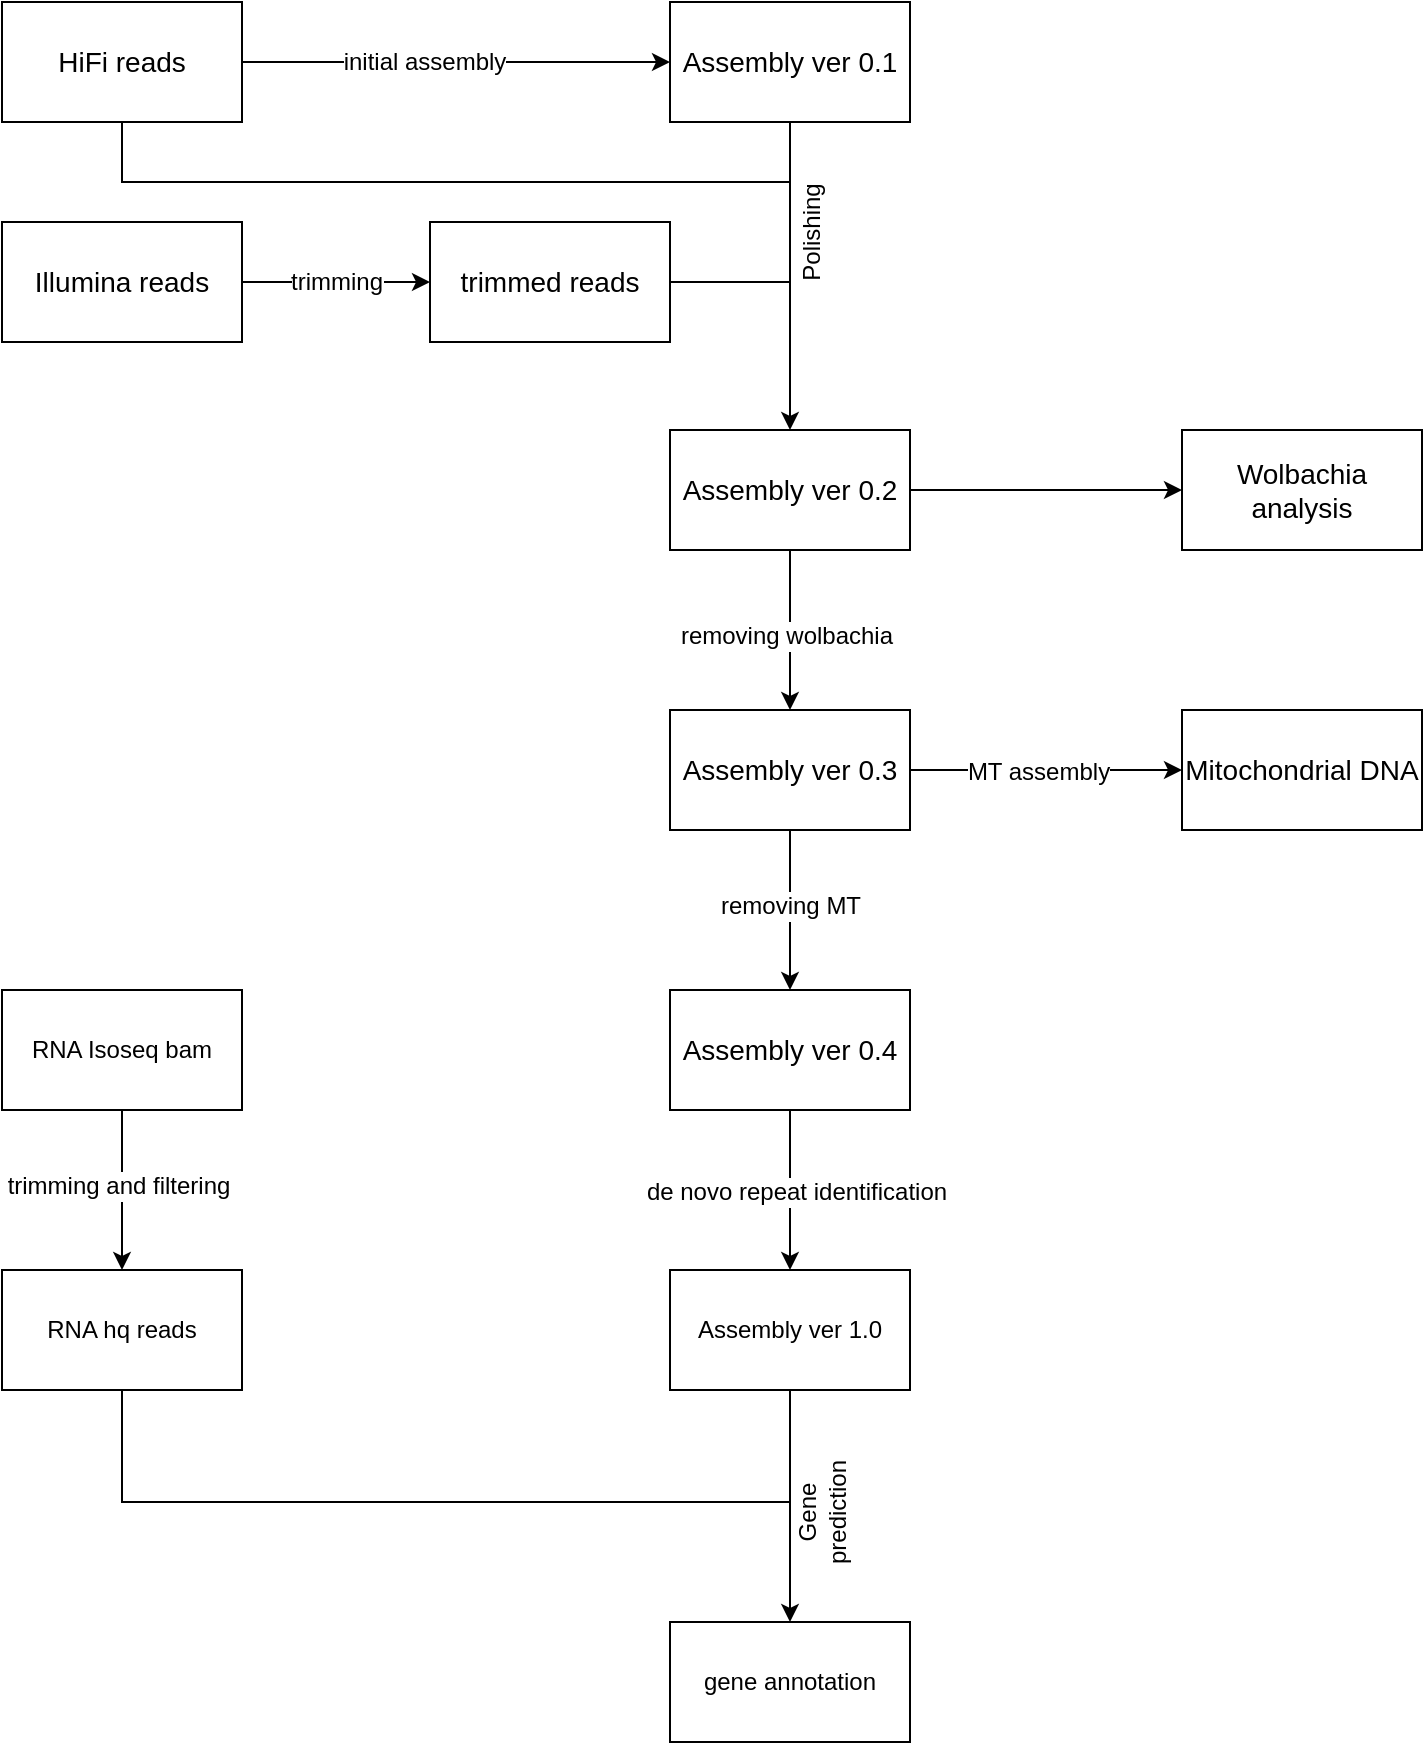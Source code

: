<mxfile version="26.0.2">
  <diagram name="Page-1" id="gDsGgm5JMp_cwnXG9jKR">
    <mxGraphModel dx="1434" dy="780" grid="1" gridSize="10" guides="1" tooltips="1" connect="1" arrows="1" fold="1" page="1" pageScale="1" pageWidth="827" pageHeight="1169" math="0" shadow="0">
      <root>
        <mxCell id="0" />
        <mxCell id="1" parent="0" />
        <mxCell id="dAxkez7uhT99_Kjwv05U-5" value="" style="edgeStyle=orthogonalEdgeStyle;rounded=0;orthogonalLoop=1;jettySize=auto;html=1;" edge="1" parent="1" source="dAxkez7uhT99_Kjwv05U-1" target="dAxkez7uhT99_Kjwv05U-4">
          <mxGeometry relative="1" as="geometry" />
        </mxCell>
        <mxCell id="dAxkez7uhT99_Kjwv05U-6" value="initial assembly" style="edgeLabel;html=1;align=center;verticalAlign=middle;resizable=0;points=[];fontSize=12;" vertex="1" connectable="0" parent="dAxkez7uhT99_Kjwv05U-5">
          <mxGeometry x="-0.15" relative="1" as="geometry">
            <mxPoint as="offset" />
          </mxGeometry>
        </mxCell>
        <mxCell id="dAxkez7uhT99_Kjwv05U-1" value="HiFi reads" style="rounded=0;whiteSpace=wrap;html=1;fontSize=14;" vertex="1" parent="1">
          <mxGeometry x="70" y="40" width="120" height="60" as="geometry" />
        </mxCell>
        <mxCell id="dAxkez7uhT99_Kjwv05U-8" value="" style="edgeStyle=orthogonalEdgeStyle;rounded=0;orthogonalLoop=1;jettySize=auto;html=1;" edge="1" parent="1" source="dAxkez7uhT99_Kjwv05U-2" target="dAxkez7uhT99_Kjwv05U-7">
          <mxGeometry relative="1" as="geometry" />
        </mxCell>
        <mxCell id="dAxkez7uhT99_Kjwv05U-10" value="trimming" style="edgeLabel;html=1;align=center;verticalAlign=middle;resizable=0;points=[];fontSize=12;" vertex="1" connectable="0" parent="dAxkez7uhT99_Kjwv05U-8">
          <mxGeometry x="-0.1" y="2" relative="1" as="geometry">
            <mxPoint x="4" y="2" as="offset" />
          </mxGeometry>
        </mxCell>
        <mxCell id="dAxkez7uhT99_Kjwv05U-2" value="Illumina reads" style="rounded=0;whiteSpace=wrap;html=1;fontSize=14;" vertex="1" parent="1">
          <mxGeometry x="70" y="150" width="120" height="60" as="geometry" />
        </mxCell>
        <mxCell id="dAxkez7uhT99_Kjwv05U-34" value="" style="edgeStyle=orthogonalEdgeStyle;rounded=0;orthogonalLoop=1;jettySize=auto;html=1;" edge="1" parent="1" source="dAxkez7uhT99_Kjwv05U-3" target="dAxkez7uhT99_Kjwv05U-33">
          <mxGeometry relative="1" as="geometry" />
        </mxCell>
        <mxCell id="dAxkez7uhT99_Kjwv05U-35" value="trimming and filtering" style="edgeLabel;html=1;align=center;verticalAlign=middle;resizable=0;points=[];fontSize=12;" vertex="1" connectable="0" parent="dAxkez7uhT99_Kjwv05U-34">
          <mxGeometry x="-0.058" y="-2" relative="1" as="geometry">
            <mxPoint as="offset" />
          </mxGeometry>
        </mxCell>
        <mxCell id="dAxkez7uhT99_Kjwv05U-3" value="RNA Isoseq bam" style="rounded=0;whiteSpace=wrap;html=1;" vertex="1" parent="1">
          <mxGeometry x="70" y="534" width="120" height="60" as="geometry" />
        </mxCell>
        <mxCell id="dAxkez7uhT99_Kjwv05U-14" value="" style="edgeStyle=orthogonalEdgeStyle;rounded=0;orthogonalLoop=1;jettySize=auto;html=1;" edge="1" parent="1" source="dAxkez7uhT99_Kjwv05U-4" target="dAxkez7uhT99_Kjwv05U-13">
          <mxGeometry relative="1" as="geometry" />
        </mxCell>
        <mxCell id="dAxkez7uhT99_Kjwv05U-4" value="Assembly ver 0.1" style="rounded=0;whiteSpace=wrap;html=1;fontSize=14;" vertex="1" parent="1">
          <mxGeometry x="404" y="40" width="120" height="60" as="geometry" />
        </mxCell>
        <mxCell id="dAxkez7uhT99_Kjwv05U-7" value="trimmed reads" style="rounded=0;whiteSpace=wrap;html=1;fontSize=14;" vertex="1" parent="1">
          <mxGeometry x="284" y="150" width="120" height="60" as="geometry" />
        </mxCell>
        <mxCell id="dAxkez7uhT99_Kjwv05U-17" value="" style="edgeStyle=orthogonalEdgeStyle;rounded=0;orthogonalLoop=1;jettySize=auto;html=1;" edge="1" parent="1" source="dAxkez7uhT99_Kjwv05U-13" target="dAxkez7uhT99_Kjwv05U-16">
          <mxGeometry relative="1" as="geometry" />
        </mxCell>
        <mxCell id="dAxkez7uhT99_Kjwv05U-18" value="removing wolbachia" style="edgeLabel;html=1;align=center;verticalAlign=middle;resizable=0;points=[];fontSize=12;" vertex="1" connectable="0" parent="dAxkez7uhT99_Kjwv05U-17">
          <mxGeometry x="0.075" y="-2" relative="1" as="geometry">
            <mxPoint as="offset" />
          </mxGeometry>
        </mxCell>
        <mxCell id="dAxkez7uhT99_Kjwv05U-46" value="" style="edgeStyle=orthogonalEdgeStyle;rounded=0;orthogonalLoop=1;jettySize=auto;html=1;" edge="1" parent="1" source="dAxkez7uhT99_Kjwv05U-13" target="dAxkez7uhT99_Kjwv05U-45">
          <mxGeometry relative="1" as="geometry" />
        </mxCell>
        <mxCell id="dAxkez7uhT99_Kjwv05U-13" value="Assembly ver 0.2" style="rounded=0;whiteSpace=wrap;html=1;fontSize=14;" vertex="1" parent="1">
          <mxGeometry x="404" y="254" width="120" height="60" as="geometry" />
        </mxCell>
        <mxCell id="dAxkez7uhT99_Kjwv05U-20" value="" style="edgeStyle=orthogonalEdgeStyle;rounded=0;orthogonalLoop=1;jettySize=auto;html=1;" edge="1" parent="1" source="dAxkez7uhT99_Kjwv05U-16" target="dAxkez7uhT99_Kjwv05U-19">
          <mxGeometry relative="1" as="geometry" />
        </mxCell>
        <mxCell id="dAxkez7uhT99_Kjwv05U-24" value="removing MT" style="edgeLabel;html=1;align=center;verticalAlign=middle;resizable=0;points=[];fontSize=12;" vertex="1" connectable="0" parent="dAxkez7uhT99_Kjwv05U-20">
          <mxGeometry x="-0.05" y="-3" relative="1" as="geometry">
            <mxPoint x="3" as="offset" />
          </mxGeometry>
        </mxCell>
        <mxCell id="dAxkez7uhT99_Kjwv05U-22" value="" style="edgeStyle=orthogonalEdgeStyle;rounded=0;orthogonalLoop=1;jettySize=auto;html=1;" edge="1" parent="1" source="dAxkez7uhT99_Kjwv05U-16" target="dAxkez7uhT99_Kjwv05U-21">
          <mxGeometry relative="1" as="geometry" />
        </mxCell>
        <mxCell id="dAxkez7uhT99_Kjwv05U-23" value="MT assembly" style="edgeLabel;html=1;align=center;verticalAlign=middle;resizable=0;points=[];fontSize=12;" vertex="1" connectable="0" parent="dAxkez7uhT99_Kjwv05U-22">
          <mxGeometry x="-0.057" y="-1" relative="1" as="geometry">
            <mxPoint as="offset" />
          </mxGeometry>
        </mxCell>
        <mxCell id="dAxkez7uhT99_Kjwv05U-16" value="Assembly ver 0.3" style="rounded=0;whiteSpace=wrap;html=1;fontSize=14;" vertex="1" parent="1">
          <mxGeometry x="404" y="394" width="120" height="60" as="geometry" />
        </mxCell>
        <mxCell id="dAxkez7uhT99_Kjwv05U-26" value="" style="edgeStyle=orthogonalEdgeStyle;rounded=0;orthogonalLoop=1;jettySize=auto;html=1;" edge="1" parent="1" source="dAxkez7uhT99_Kjwv05U-19" target="dAxkez7uhT99_Kjwv05U-25">
          <mxGeometry relative="1" as="geometry" />
        </mxCell>
        <mxCell id="dAxkez7uhT99_Kjwv05U-27" value="Text" style="edgeLabel;html=1;align=center;verticalAlign=middle;resizable=0;points=[];" vertex="1" connectable="0" parent="dAxkez7uhT99_Kjwv05U-26">
          <mxGeometry x="-0.1" relative="1" as="geometry">
            <mxPoint y="4" as="offset" />
          </mxGeometry>
        </mxCell>
        <mxCell id="dAxkez7uhT99_Kjwv05U-28" value="de novo repeat identification" style="edgeLabel;html=1;align=center;verticalAlign=middle;resizable=0;points=[];fontSize=12;" vertex="1" connectable="0" parent="dAxkez7uhT99_Kjwv05U-26">
          <mxGeometry x="0.025" y="3" relative="1" as="geometry">
            <mxPoint as="offset" />
          </mxGeometry>
        </mxCell>
        <mxCell id="dAxkez7uhT99_Kjwv05U-19" value="Assembly ver 0.4" style="rounded=0;whiteSpace=wrap;html=1;fontSize=14;" vertex="1" parent="1">
          <mxGeometry x="404" y="534" width="120" height="60" as="geometry" />
        </mxCell>
        <mxCell id="dAxkez7uhT99_Kjwv05U-21" value="Mitochondrial DNA" style="rounded=0;whiteSpace=wrap;html=1;fontSize=14;" vertex="1" parent="1">
          <mxGeometry x="660" y="394" width="120" height="60" as="geometry" />
        </mxCell>
        <mxCell id="dAxkez7uhT99_Kjwv05U-37" value="" style="edgeStyle=orthogonalEdgeStyle;rounded=0;orthogonalLoop=1;jettySize=auto;html=1;" edge="1" parent="1" source="dAxkez7uhT99_Kjwv05U-25" target="dAxkez7uhT99_Kjwv05U-36">
          <mxGeometry relative="1" as="geometry" />
        </mxCell>
        <mxCell id="dAxkez7uhT99_Kjwv05U-25" value="Assembly ver 1.0" style="rounded=0;whiteSpace=wrap;html=1;" vertex="1" parent="1">
          <mxGeometry x="404" y="674" width="120" height="60" as="geometry" />
        </mxCell>
        <mxCell id="dAxkez7uhT99_Kjwv05U-31" value="" style="endArrow=none;html=1;rounded=0;exitX=0.5;exitY=1;exitDx=0;exitDy=0;" edge="1" parent="1" source="dAxkez7uhT99_Kjwv05U-1">
          <mxGeometry width="50" height="50" relative="1" as="geometry">
            <mxPoint x="340" y="300" as="sourcePoint" />
            <mxPoint x="464" y="130" as="targetPoint" />
            <Array as="points">
              <mxPoint x="130" y="130" />
            </Array>
          </mxGeometry>
        </mxCell>
        <mxCell id="dAxkez7uhT99_Kjwv05U-32" value="" style="endArrow=none;html=1;rounded=0;exitX=1;exitY=0.5;exitDx=0;exitDy=0;" edge="1" parent="1" source="dAxkez7uhT99_Kjwv05U-7">
          <mxGeometry width="50" height="50" relative="1" as="geometry">
            <mxPoint x="340" y="300" as="sourcePoint" />
            <mxPoint x="464" y="180" as="targetPoint" />
          </mxGeometry>
        </mxCell>
        <mxCell id="dAxkez7uhT99_Kjwv05U-33" value="RNA hq reads" style="rounded=0;whiteSpace=wrap;html=1;" vertex="1" parent="1">
          <mxGeometry x="70" y="674" width="120" height="60" as="geometry" />
        </mxCell>
        <mxCell id="dAxkez7uhT99_Kjwv05U-36" value="gene annotation" style="rounded=0;whiteSpace=wrap;html=1;" vertex="1" parent="1">
          <mxGeometry x="404" y="850" width="120" height="60" as="geometry" />
        </mxCell>
        <mxCell id="dAxkez7uhT99_Kjwv05U-39" value="Polishing" style="text;html=1;align=center;verticalAlign=middle;whiteSpace=wrap;rounded=0;rotation=-90;" vertex="1" parent="1">
          <mxGeometry x="445" y="145" width="60" height="20" as="geometry" />
        </mxCell>
        <mxCell id="dAxkez7uhT99_Kjwv05U-40" value="" style="endArrow=none;html=1;rounded=0;exitX=0.5;exitY=1;exitDx=0;exitDy=0;" edge="1" parent="1" source="dAxkez7uhT99_Kjwv05U-33">
          <mxGeometry width="50" height="50" relative="1" as="geometry">
            <mxPoint x="210" y="860" as="sourcePoint" />
            <mxPoint x="464" y="790" as="targetPoint" />
            <Array as="points">
              <mxPoint x="130" y="790" />
            </Array>
          </mxGeometry>
        </mxCell>
        <mxCell id="dAxkez7uhT99_Kjwv05U-44" value="Gene prediction" style="text;html=1;align=center;verticalAlign=middle;whiteSpace=wrap;rounded=0;rotation=-90;" vertex="1" parent="1">
          <mxGeometry x="450" y="780" width="60" height="30" as="geometry" />
        </mxCell>
        <mxCell id="dAxkez7uhT99_Kjwv05U-45" value="Wolbachia analysis" style="rounded=0;whiteSpace=wrap;html=1;fontSize=14;" vertex="1" parent="1">
          <mxGeometry x="660" y="254" width="120" height="60" as="geometry" />
        </mxCell>
      </root>
    </mxGraphModel>
  </diagram>
</mxfile>
